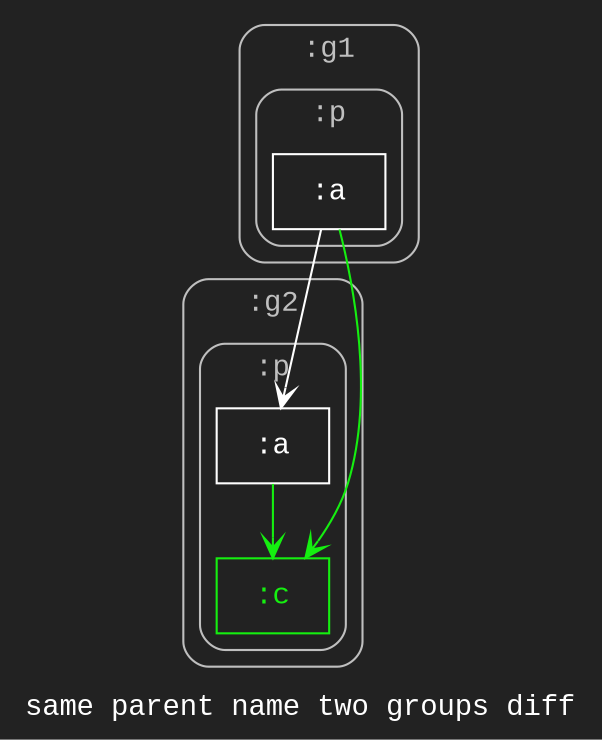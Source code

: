digraph D {
    tooltip="same parent name two groups diff";
    label="same parent name two groups diff";
    bgcolor="#222222";
    fontcolor="#ffffff";
    fontname="Courier New";
    
    subgraph cluster_node1 { /* :g1 */
        label=":g1";
        style="rounded";
        fontname="Courier New";
        color="#bfbfbf";
        fontcolor="#bfbfbf";
        tooltip=":g1";
        
        subgraph cluster_node2 { /* :p */
            label=":p";
            style="rounded";
            fontname="Courier New";
            color="#bfbfbf";
            fontcolor="#bfbfbf";
            tooltip=":g1:p";
            
            node3 [color="#ffffff",fontcolor="#ffffff",fontname="Courier New",shape="rectangle",tooltip=":g1:p:a",label=":a"]
        }
    }
    
    subgraph cluster_node4 { /* :g2 */
        label=":g2";
        style="rounded";
        fontname="Courier New";
        color="#bfbfbf";
        fontcolor="#bfbfbf";
        tooltip=":g2";
        
        subgraph cluster_node5 { /* :p */
            label=":p";
            style="rounded";
            fontname="Courier New";
            color="#bfbfbf";
            fontcolor="#bfbfbf";
            tooltip=":g2:p";
            
            node6 [color="#ffffff",fontcolor="#ffffff",fontname="Courier New",shape="rectangle",tooltip=":g2:p:a",label=":a"]
            node7 [color="#15ef10",fontcolor="#15ef10",fontname="Courier New",shape="rectangle",tooltip=":g2:p:c",label=":c"]
        }
    }
    
    node3 -> node6 [arrowhead="vee",color="#ffffff",tooltip=":g1:p:a\n   ->\n:g2:p:a",]
    node3 -> node7 [arrowhead="vee",color="#15ef10",tooltip=":g1:p:a\n   ->\n:g2:p:c",]
    node6 -> node7 [arrowhead="vee",color="#15ef10",tooltip=":g2:p:a\n   ->\n:g2:p:c",]
}

